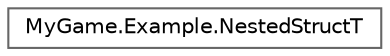 digraph "Graphical Class Hierarchy"
{
 // LATEX_PDF_SIZE
  bgcolor="transparent";
  edge [fontname=Helvetica,fontsize=10,labelfontname=Helvetica,labelfontsize=10];
  node [fontname=Helvetica,fontsize=10,shape=box,height=0.2,width=0.4];
  rankdir="LR";
  Node0 [id="Node000000",label="MyGame.Example.NestedStructT",height=0.2,width=0.4,color="grey40", fillcolor="white", style="filled",URL="$classMyGame_1_1Example_1_1NestedStructT.html",tooltip=" "];
}
